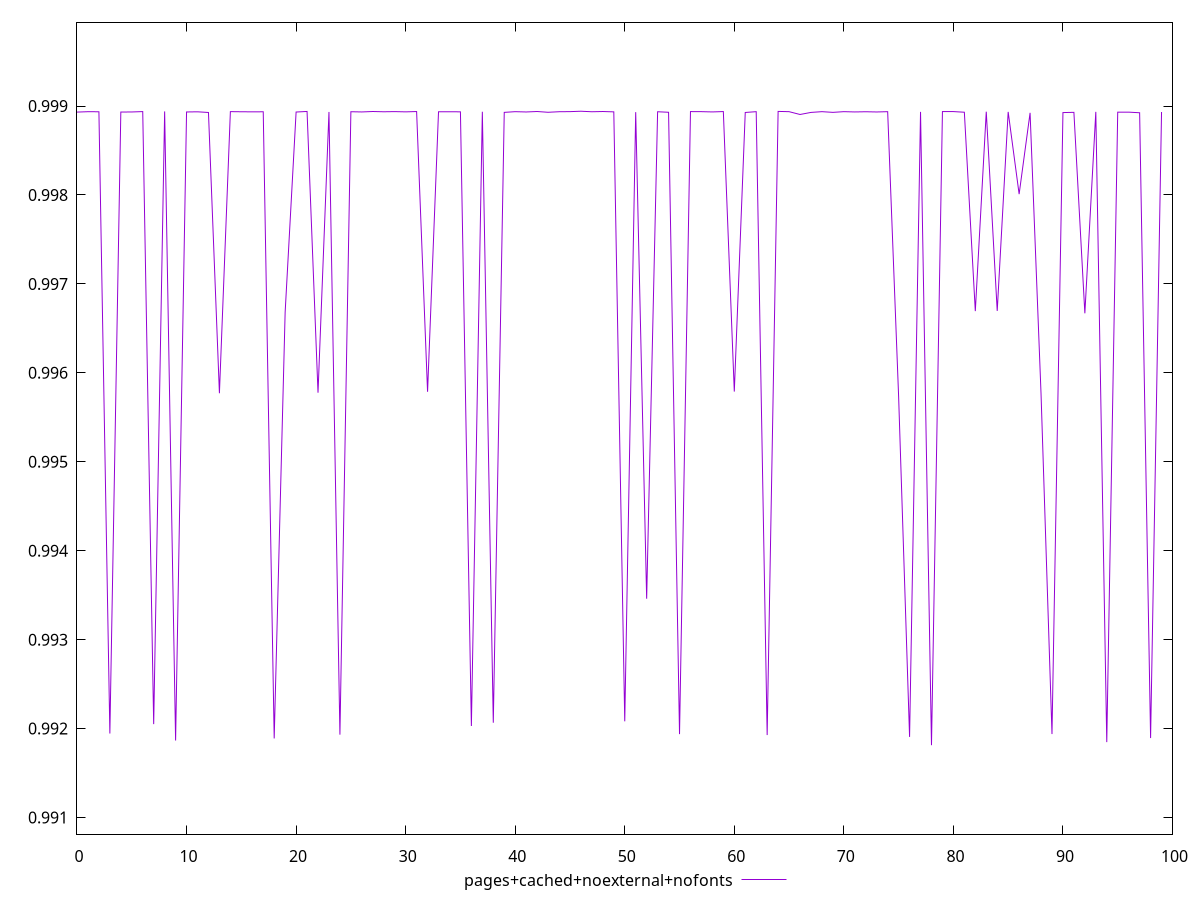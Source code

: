 $_pagesCachedNoexternalNofonts <<EOF
0.9989316348738735
0.9989361154335026
0.9989354747224582
0.9919445832811353
0.998932194347312
0.9989330877488931
0.9989373532448123
0.9920503310010129
0.9989391273724915
0.9918661285577837
0.9989330573328477
0.998934940034498
0.9989273254866589
0.9957709465084862
0.9989368578847206
0.9989354337768473
0.9989345266841694
0.9989351130712953
0.9918892103622123
0.9966815891856359
0.9989324387295739
0.9989388465280601
0.9957764703813456
0.9989335950461493
0.9919316007151046
0.9989358238614279
0.9989333204558024
0.9989382759453176
0.9989353049513477
0.9989371506188209
0.9989342978618774
0.9989379416576952
0.9957870507935005
0.9989354756425706
0.998935054627758
0.9989348857259686
0.992029278683476
0.9989356858722924
0.9920664187863573
0.9989285877478175
0.9989364051055443
0.9989330421245766
0.9989382162569962
0.9989295481368377
0.9989358146625774
0.9989368946521968
0.9989412896220872
0.9989355809914073
0.9989381372808156
0.9989343323948093
0.9920817962488101
0.9989308582509309
0.9934606364322849
0.9989355501696462
0.9989295911032583
0.9919378296169128
0.9989373431371857
0.998936597727074
0.9989335383817588
0.9989375641099052
0.9957892720428198
0.9989273995237725
0.9989364009677966
0.99192717204087
0.9989393861396201
0.9989364083237839
0.9989047753278598
0.9989280360818433
0.9989364933745657
0.9989286815972995
0.9989365425637271
0.9989333720607939
0.9989356026122358
0.9989330780711323
0.9989363949910282
0.9957328117417075
0.9919064346205777
0.998934343445167
0.9918135799793213
0.9989378291389694
0.9989374010253255
0.9989301841824296
0.996693841793733
0.9989362055601514
0.9966961128115286
0.9989340017644568
0.9980093557014202
0.9989233490621354
0.9957638983230117
0.9919388063777823
0.9989263584813783
0.9989288960868228
0.9966693412680028
0.9989343719915191
0.9918481769782159
0.99893102256363
0.9989311010207538
0.998924243937579
0.991893956212599
0.9989326867569246
EOF
set key outside below
set terminal pngcairo
set output "report_00005_2020-11-02T22-26-11.212Z/interactive/pages+cached+noexternal+nofonts//score.png"
set yrange [0.9908135799793213:0.9999412896220872]
plot $_pagesCachedNoexternalNofonts title "pages+cached+noexternal+nofonts" with line ,